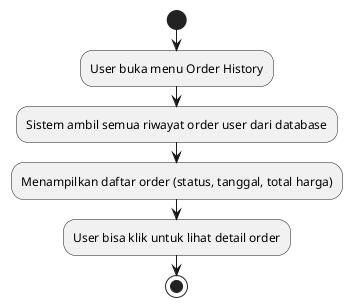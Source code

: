 @startuml UC_OrderHistory

start
:User buka menu Order History;
:Sistem ambil semua riwayat order user dari database;
:Menampilkan daftar order (status, tanggal, total harga);
:User bisa klik untuk lihat detail order;
stop

@enduml
